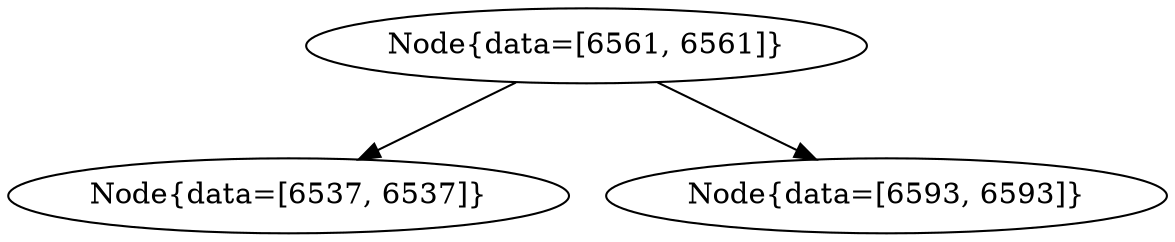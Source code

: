 digraph G{
603205608 [label="Node{data=[6561, 6561]}"]
603205608 -> 1569472226
1569472226 [label="Node{data=[6537, 6537]}"]
603205608 -> 1505147530
1505147530 [label="Node{data=[6593, 6593]}"]
}